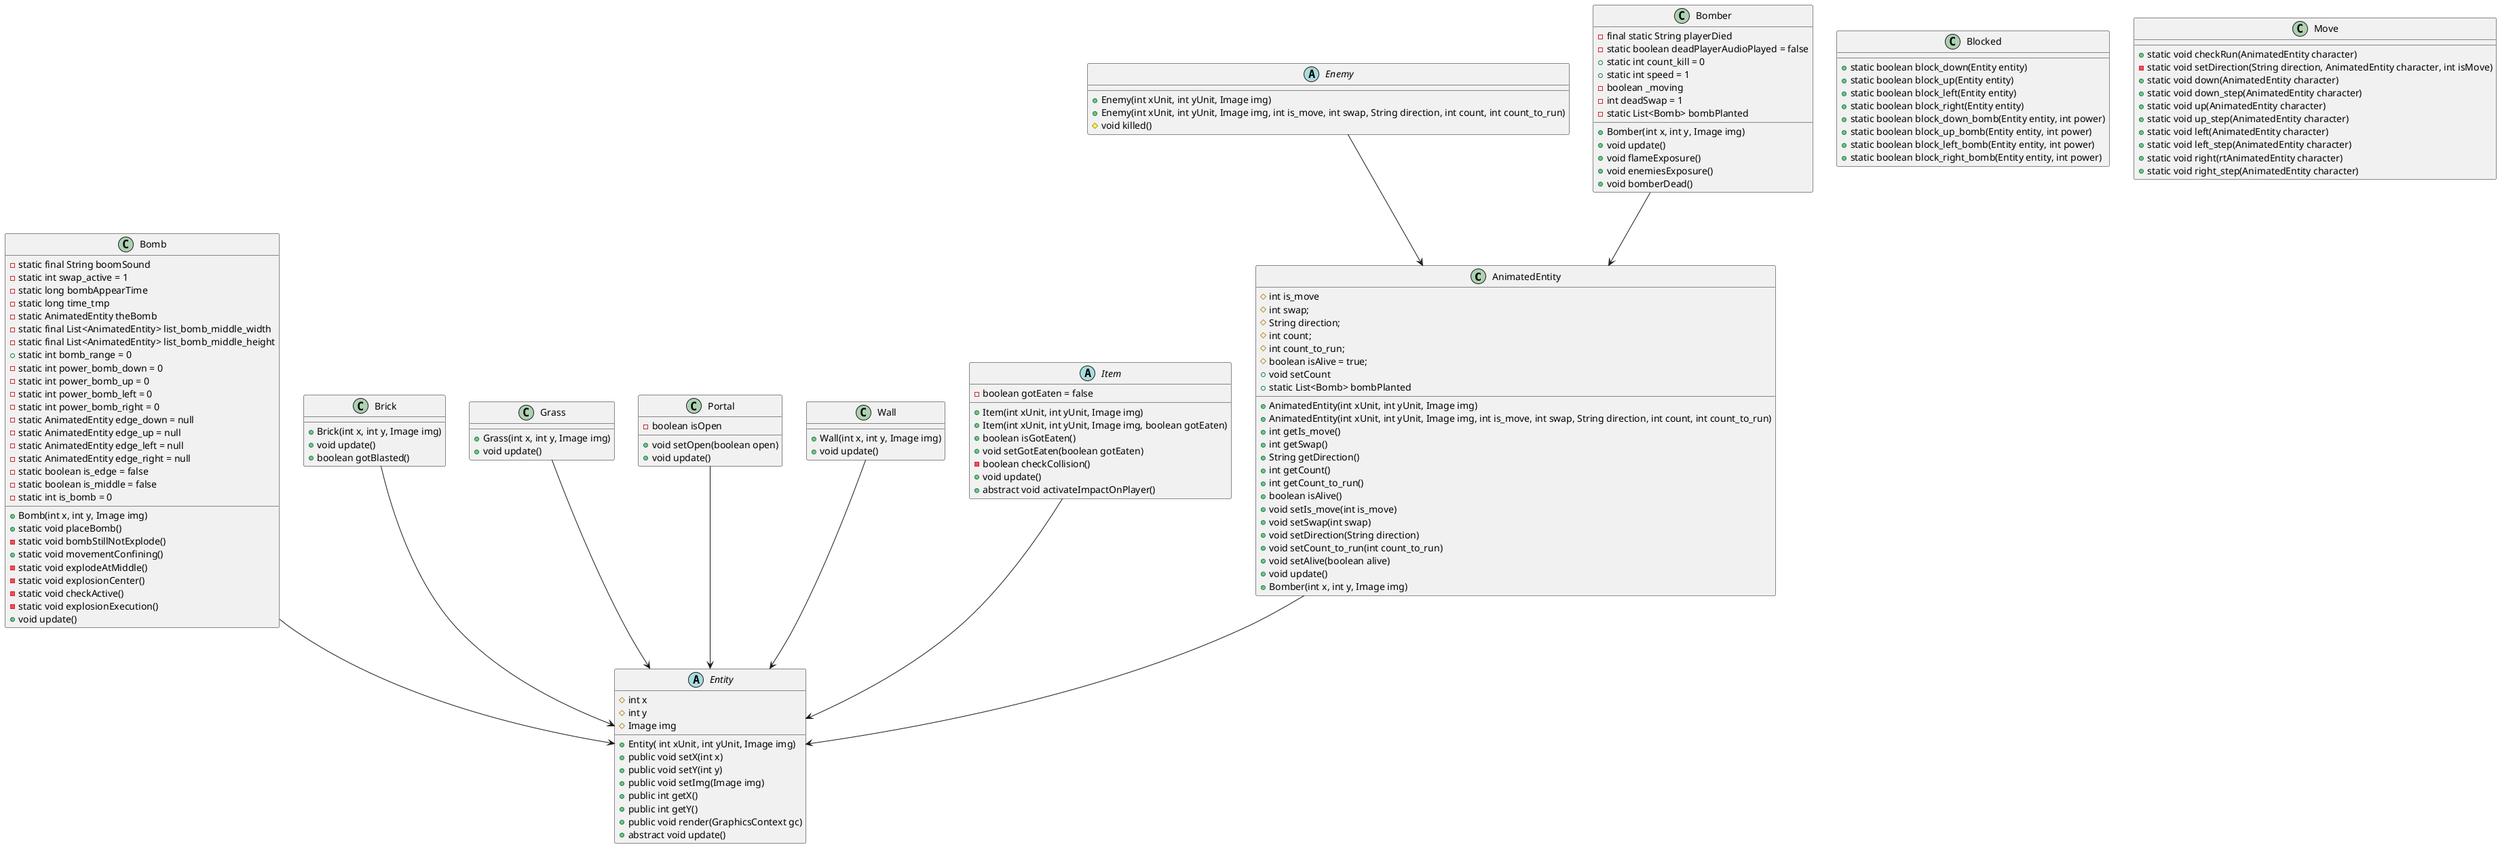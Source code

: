 @startuml
class AnimatedEntity{
    # int is_move
    # int swap;
    # String direction;
    # int count;
    # int count_to_run;
    # boolean isAlive = true;
    + AnimatedEntity(int xUnit, int yUnit, Image img)
    + AnimatedEntity(int xUnit, int yUnit, Image img, int is_move, int swap, String direction, int count, int count_to_run)
    + int getIs_move()
    + int getSwap()
    + String getDirection()
    + int getCount()
    + int getCount_to_run()
    + boolean isAlive()
    + void setIs_move(int is_move)
    + void setSwap(int swap)
    + void setDirection(String direction)
    + void setCount
    + void setCount_to_run(int count_to_run)
    + void setAlive(boolean alive)
    + void update()
    + static List<Bomb> bombPlanted
    + Bomber(int x, int y, Image img)
}
abstract class Entity{
    # int x
    # int y
    # Image img
    + Entity( int xUnit, int yUnit, Image img)
    + public void setX(int x)
    + public void setY(int y)
    + public void setImg(Image img)
    + public int getX()
    + public int getY()
    + public void render(GraphicsContext gc)
    + abstract void update()
}
class Bomb{
    - static final String boomSound
    - static int swap_active = 1
    - static long bombAppearTime
    - static long time_tmp
    - static AnimatedEntity theBomb
    - static final List<AnimatedEntity> list_bomb_middle_width
    - static final List<AnimatedEntity> list_bomb_middle_height
    + static int bomb_range = 0
    - static int power_bomb_down = 0
    - static int power_bomb_up = 0
    - static int power_bomb_left = 0
    - static int power_bomb_right = 0
    - static AnimatedEntity edge_down = null
    - static AnimatedEntity edge_up = null
    - static AnimatedEntity edge_left = null
    - static AnimatedEntity edge_right = null
    - static boolean is_edge = false
    - static boolean is_middle = false
    - static int is_bomb = 0
    + Bomb(int x, int y, Image img)
    + static void placeBomb()
    - static void bombStillNotExplode()
    + static void movementConfining()
    - static void explodeAtMiddle()
    - static void explosionCenter()
    - static void checkActive()
    - static void explosionExecution()
    + void update()
}
class Brick{
    + Brick(int x, int y, Image img)
    + void update()
    + boolean gotBlasted()
}
class Grass{
    + Grass(int x, int y, Image img)
    + void update()
}
class Portal{
    - boolean isOpen
    + void setOpen(boolean open)
    + void update()
}
class Wall{
    + Wall(int x, int y, Image img)
    + void update()
}
abstract class Enemy{
    + Enemy(int xUnit, int yUnit, Image img)
    + Enemy(int xUnit, int yUnit, Image img, int is_move, int swap, String direction, int count, int count_to_run)
    # void killed()
}
abstract class Item{
    - boolean gotEaten = false
    + Item(int xUnit, int yUnit, Image img)
    + Item(int xUnit, int yUnit, Image img, boolean gotEaten)
    + boolean isGotEaten()
    + void setGotEaten(boolean gotEaten)
    - boolean checkCollision()
    + void update()
    + abstract void activateImpactOnPlayer()
}
class Blocked{
    + static boolean block_down(Entity entity)
    + static boolean block_up(Entity entity)
    + static boolean block_left(Entity entity)
    + static boolean block_right(Entity entity)
    + static boolean block_down_bomb(Entity entity, int power)
    + static boolean block_up_bomb(Entity entity, int power)
    + static boolean block_left_bomb(Entity entity, int power)
    + static boolean block_right_bomb(Entity entity, int power)
}
class Move{
    + static void checkRun(AnimatedEntity character)
    - static void setDirection(String direction, AnimatedEntity character, int isMove)
    + static void down(AnimatedEntity character)
    + static void down_step(AnimatedEntity character)
    + static void up(AnimatedEntity character)
    + static void up_step(AnimatedEntity character)
    + static void left(AnimatedEntity character)
    + static void left_step(AnimatedEntity character)
    + static void right(rtAnimatedEntity character)
    + static void right_step(AnimatedEntity character)
}
class Bomber{
    - final static String playerDied
    - static boolean deadPlayerAudioPlayed = false
    + static int count_kill = 0
    + static int speed = 1
    - boolean _moving
    - int deadSwap = 1
    - static List<Bomb> bombPlanted
    + Bomber(int x, int y, Image img)
    + void update()
    + void flameExposure()
    + void enemiesExposure()
    + void bomberDead()
}
AnimatedEntity --> Entity
Bomb --> Entity
Brick --> Entity
Grass --> Entity
Portal --> Entity
Wall --> Entity
Enemy --> AnimatedEntity
Bomber --> AnimatedEntity
Item --> Entity
@enduml